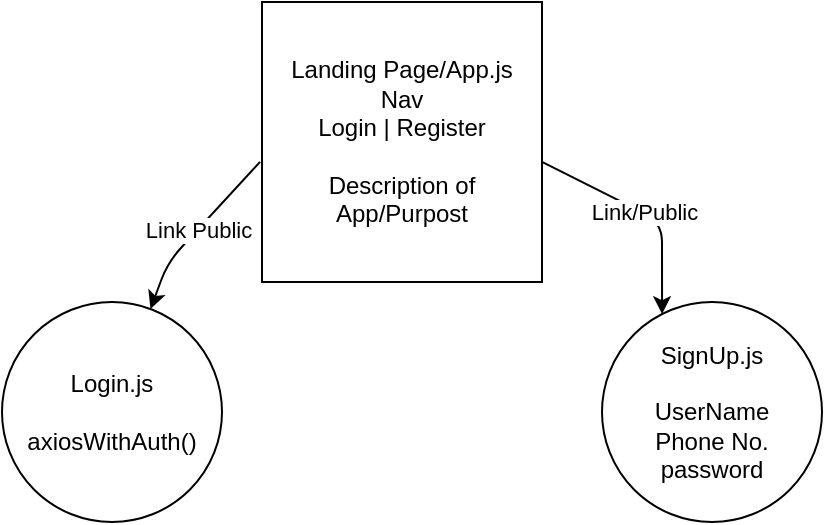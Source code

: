 <mxfile>
    <diagram id="BP-bice16HXopispx_VL" name="Page-1">
        <mxGraphModel dx="1166" dy="583" grid="1" gridSize="10" guides="1" tooltips="1" connect="1" arrows="1" fold="1" page="1" pageScale="1" pageWidth="850" pageHeight="1100" math="0" shadow="0">
            <root>
                <mxCell id="0"/>
                <mxCell id="1" parent="0"/>
                <mxCell id="2" value="Landing Page/App.js&lt;br&gt;Nav&lt;br&gt;Login | Register&lt;br&gt;&lt;br&gt;Description of App/Purpost" style="whiteSpace=wrap;html=1;aspect=fixed;" vertex="1" parent="1">
                    <mxGeometry x="370" y="70" width="140" height="140" as="geometry"/>
                </mxCell>
                <mxCell id="3" value="SignUp.js&lt;br&gt;&lt;br&gt;UserName&lt;br&gt;Phone No.&lt;br&gt;password" style="ellipse;whiteSpace=wrap;html=1;aspect=fixed;" vertex="1" parent="1">
                    <mxGeometry x="540" y="220" width="110" height="110" as="geometry"/>
                </mxCell>
                <mxCell id="4" value="Login.js&lt;br&gt;&lt;br&gt;axiosWithAuth()" style="ellipse;whiteSpace=wrap;html=1;aspect=fixed;" vertex="1" parent="1">
                    <mxGeometry x="240" y="220" width="110" height="110" as="geometry"/>
                </mxCell>
                <mxCell id="6" value="Link Public" style="endArrow=classic;html=1;exitX=-0.007;exitY=0.571;exitDx=0;exitDy=0;exitPerimeter=0;" edge="1" parent="1" source="2" target="4">
                    <mxGeometry width="50" height="50" relative="1" as="geometry">
                        <mxPoint x="360" y="160" as="sourcePoint"/>
                        <mxPoint x="320" y="210" as="targetPoint"/>
                        <Array as="points">
                            <mxPoint x="323" y="200"/>
                        </Array>
                    </mxGeometry>
                </mxCell>
                <mxCell id="10" value="Link/Public" style="endArrow=classic;html=1;entryX=0.273;entryY=0.055;entryDx=0;entryDy=0;entryPerimeter=0;exitX=1;exitY=0.571;exitDx=0;exitDy=0;exitPerimeter=0;" edge="1" parent="1" source="2" target="3">
                    <mxGeometry width="50" height="50" relative="1" as="geometry">
                        <mxPoint x="520" y="150" as="sourcePoint"/>
                        <mxPoint x="330" y="220" as="targetPoint"/>
                        <Array as="points">
                            <mxPoint x="570" y="180"/>
                        </Array>
                    </mxGeometry>
                </mxCell>
            </root>
        </mxGraphModel>
    </diagram>
</mxfile>